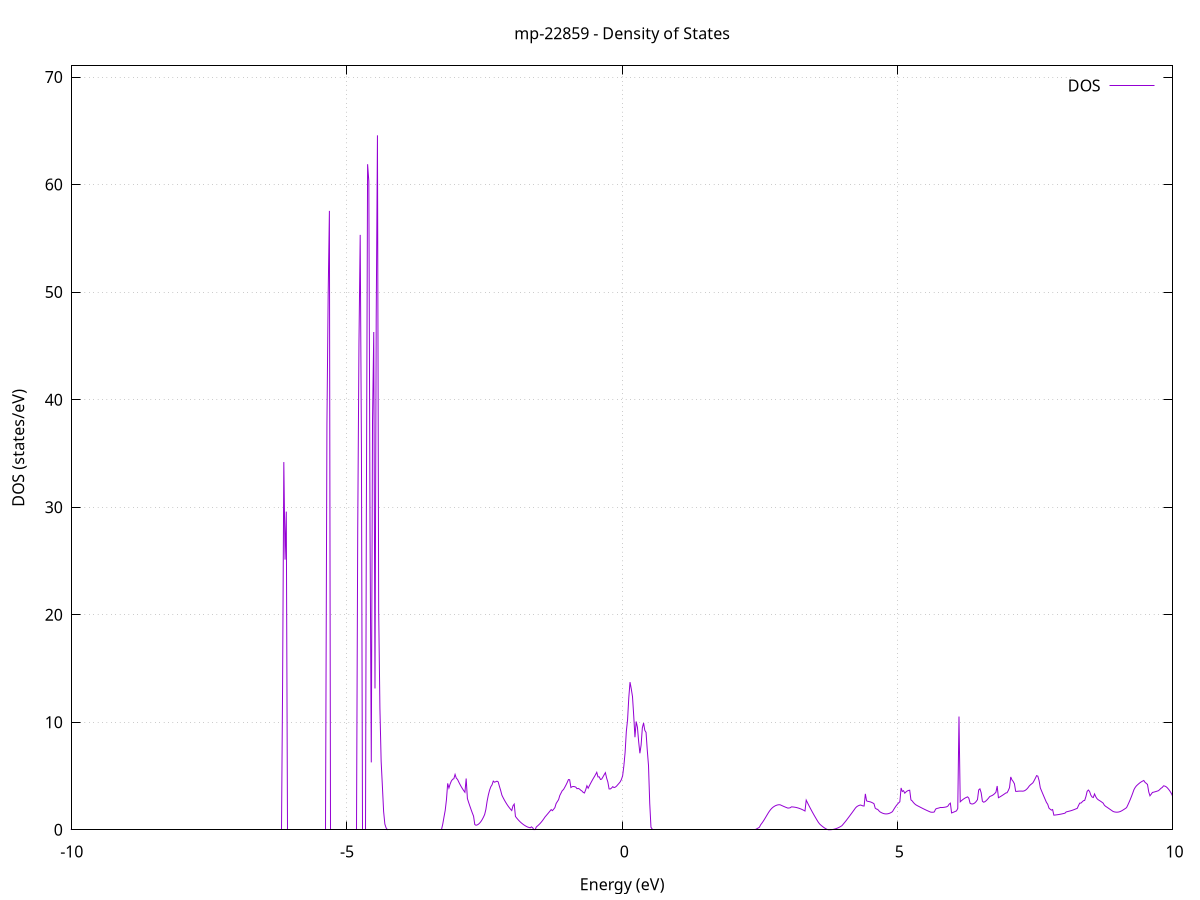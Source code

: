 set title 'mp-22859 - Density of States'
set xlabel 'Energy (eV)'
set ylabel 'DOS (states/eV)'
set grid
set xrange [-10:10]
set yrange [0:71.040]
set xzeroaxis lt -1
set terminal png size 800,600
set output 'mp-22859_dos_gnuplot.png'
plot '-' using 1:2 with lines title 'DOS'
-13.154600 0.000000
-13.132300 0.000000
-13.109900 0.000000
-13.087500 0.000000
-13.065100 0.000000
-13.042700 0.000000
-13.020300 0.000000
-12.997900 0.000000
-12.975500 0.000000
-12.953200 0.000000
-12.930800 0.000000
-12.908400 0.000000
-12.886000 0.000000
-12.863600 0.000000
-12.841200 0.000000
-12.818800 0.000000
-12.796500 0.000000
-12.774100 0.000000
-12.751700 0.000000
-12.729300 0.000000
-12.706900 0.000000
-12.684500 0.000000
-12.662100 0.000000
-12.639700 0.000000
-12.617400 0.000000
-12.595000 0.000000
-12.572600 0.000000
-12.550200 0.000000
-12.527800 0.000000
-12.505400 0.000000
-12.483000 0.000000
-12.460600 0.000000
-12.438300 0.000000
-12.415900 0.000000
-12.393500 0.000000
-12.371100 0.000000
-12.348700 0.000000
-12.326300 0.000000
-12.303900 0.000000
-12.281600 0.000000
-12.259200 0.000000
-12.236800 0.000000
-12.214400 0.000000
-12.192000 0.000000
-12.169600 0.000000
-12.147200 0.000000
-12.124800 0.000000
-12.102500 0.000000
-12.080100 0.000000
-12.057700 0.000000
-12.035300 0.000000
-12.012900 0.000000
-11.990500 0.000000
-11.968100 0.000000
-11.945700 0.000000
-11.923400 0.000000
-11.901000 0.000000
-11.878600 0.000000
-11.856200 0.000000
-11.833800 0.000000
-11.811400 0.000000
-11.789000 0.000000
-11.766700 0.000000
-11.744300 0.000000
-11.721900 0.000000
-11.699500 0.000000
-11.677100 0.000000
-11.654700 0.000000
-11.632300 0.000000
-11.609900 0.000000
-11.587600 0.000000
-11.565200 0.000000
-11.542800 0.000000
-11.520400 0.000000
-11.498000 0.000000
-11.475600 0.000000
-11.453200 0.000000
-11.430800 0.000000
-11.408500 0.000000
-11.386100 0.000000
-11.363700 0.000000
-11.341300 0.000000
-11.318900 0.000000
-11.296500 0.000000
-11.274100 0.000000
-11.251800 0.000000
-11.229400 0.000000
-11.207000 0.000000
-11.184600 0.000000
-11.162200 0.000000
-11.139800 0.000000
-11.117400 0.002200
-11.095000 0.318100
-11.072700 1.168600
-11.050300 2.647200
-11.027900 2.803800
-11.005500 3.531000
-10.983100 4.480600
-10.960700 5.732500
-10.938300 7.479200
-10.915900 12.553300
-10.893600 17.377700
-10.871200 22.791500
-10.848800 6.199500
-10.826400 2.169200
-10.804000 0.624500
-10.781600 0.000000
-10.759200 0.618000
-10.736900 1.544500
-10.714500 2.772900
-10.692100 3.683300
-10.669700 6.597300
-10.647300 12.483700
-10.624900 19.738100
-10.602500 14.951300
-10.580100 9.529300
-10.557800 6.151600
-10.535400 4.476800
-10.513000 3.189600
-10.490600 1.369900
-10.468200 0.114700
-10.445800 0.000000
-10.423400 0.000000
-10.401000 0.000000
-10.378700 0.000000
-10.356300 0.000000
-10.333900 0.000000
-10.311500 0.000000
-10.289100 0.000000
-10.266700 0.000000
-10.244300 0.000000
-10.222000 0.000000
-10.199600 0.000000
-10.177200 0.000000
-10.154800 0.000000
-10.132400 0.000000
-10.110000 0.000000
-10.087600 0.000000
-10.065200 0.000000
-10.042900 0.000000
-10.020500 0.000000
-9.998100 0.000000
-9.975700 0.000000
-9.953300 0.000000
-9.930900 0.000000
-9.908500 0.000000
-9.886100 0.000000
-9.863800 0.000000
-9.841400 0.000000
-9.819000 0.000000
-9.796600 0.000000
-9.774200 0.000000
-9.751800 0.000000
-9.729400 0.000000
-9.707100 0.000000
-9.684700 0.000000
-9.662300 0.000000
-9.639900 0.000000
-9.617500 0.000000
-9.595100 0.000000
-9.572700 0.000000
-9.550300 0.000000
-9.528000 0.000000
-9.505600 0.000000
-9.483200 0.000000
-9.460800 0.000000
-9.438400 0.000000
-9.416000 0.000000
-9.393600 0.000000
-9.371200 0.000000
-9.348900 0.000000
-9.326500 0.000000
-9.304100 0.000000
-9.281700 0.000000
-9.259300 0.000000
-9.236900 0.000000
-9.214500 0.000000
-9.192100 0.000000
-9.169800 0.000000
-9.147400 0.000000
-9.125000 0.000000
-9.102600 0.000000
-9.080200 0.000000
-9.057800 0.000000
-9.035400 0.000000
-9.013100 0.000000
-8.990700 0.000000
-8.968300 0.000000
-8.945900 0.000000
-8.923500 0.000000
-8.901100 0.000000
-8.878700 0.000000
-8.856300 0.000000
-8.834000 0.000000
-8.811600 0.000000
-8.789200 0.000000
-8.766800 0.000000
-8.744400 0.000000
-8.722000 0.000000
-8.699600 0.000000
-8.677200 0.000000
-8.654900 0.000000
-8.632500 0.000000
-8.610100 0.000000
-8.587700 0.000000
-8.565300 0.000000
-8.542900 0.000000
-8.520500 0.000000
-8.498200 0.000000
-8.475800 0.000000
-8.453400 0.000000
-8.431000 0.000000
-8.408600 0.000000
-8.386200 0.000000
-8.363800 0.000000
-8.341400 0.000000
-8.319100 0.000000
-8.296700 0.000000
-8.274300 0.000000
-8.251900 0.000000
-8.229500 0.000000
-8.207100 0.000000
-8.184700 0.000000
-8.162300 0.000000
-8.140000 0.000000
-8.117600 0.000000
-8.095200 0.000000
-8.072800 0.000000
-8.050400 0.000000
-8.028000 0.000000
-8.005600 0.000000
-7.983300 0.000000
-7.960900 0.000000
-7.938500 0.000000
-7.916100 0.000000
-7.893700 0.000000
-7.871300 0.000000
-7.848900 0.000000
-7.826500 0.000000
-7.804200 0.000000
-7.781800 0.000000
-7.759400 0.000000
-7.737000 0.000000
-7.714600 0.000000
-7.692200 0.000000
-7.669800 0.000000
-7.647400 0.000000
-7.625100 0.000000
-7.602700 0.000000
-7.580300 0.000000
-7.557900 0.000000
-7.535500 0.000000
-7.513100 0.000000
-7.490700 0.000000
-7.468400 0.000000
-7.446000 0.000000
-7.423600 0.000000
-7.401200 0.000000
-7.378800 0.000000
-7.356400 0.000000
-7.334000 0.000000
-7.311600 0.000000
-7.289300 0.000000
-7.266900 0.000000
-7.244500 0.000000
-7.222100 0.000000
-7.199700 0.000000
-7.177300 0.000000
-7.154900 0.000000
-7.132500 0.000000
-7.110200 0.000000
-7.087800 0.000000
-7.065400 0.000000
-7.043000 0.000000
-7.020600 0.000000
-6.998200 0.000000
-6.975800 0.000000
-6.953500 0.000000
-6.931100 0.000000
-6.908700 0.000000
-6.886300 0.000000
-6.863900 0.000000
-6.841500 0.000000
-6.819100 0.000000
-6.796700 0.000000
-6.774400 0.000000
-6.752000 0.000000
-6.729600 0.000000
-6.707200 0.000000
-6.684800 0.000000
-6.662400 0.000000
-6.640000 0.000000
-6.617600 0.000000
-6.595300 0.000000
-6.572900 0.000000
-6.550500 0.000000
-6.528100 0.000000
-6.505700 0.000000
-6.483300 0.000000
-6.460900 0.000000
-6.438600 0.000000
-6.416200 0.000000
-6.393800 0.000000
-6.371400 0.000000
-6.349000 0.000000
-6.326600 0.000000
-6.304200 0.000000
-6.281800 0.000000
-6.259500 0.000000
-6.237100 0.000000
-6.214700 0.000000
-6.192300 0.000000
-6.169900 13.273900
-6.147500 34.195600
-6.125100 25.123200
-6.102700 29.590800
-6.080400 0.000000
-6.058000 0.000000
-6.035600 0.000000
-6.013200 0.000000
-5.990800 0.000000
-5.968400 0.000000
-5.946000 0.000000
-5.923700 0.000000
-5.901300 0.000000
-5.878900 0.000000
-5.856500 0.000000
-5.834100 0.000000
-5.811700 0.000000
-5.789300 0.000000
-5.766900 0.000000
-5.744600 0.000000
-5.722200 0.000000
-5.699800 0.000000
-5.677400 0.000000
-5.655000 0.000000
-5.632600 0.000000
-5.610200 0.000000
-5.587800 0.000000
-5.565500 0.000000
-5.543100 0.000000
-5.520700 0.000000
-5.498300 0.000000
-5.475900 0.000000
-5.453500 0.000000
-5.431100 0.000000
-5.408800 0.000000
-5.386400 0.000000
-5.364000 37.719100
-5.341600 49.742700
-5.319200 57.556000
-5.296800 0.000000
-5.274400 0.000000
-5.252000 0.000000
-5.229700 0.000000
-5.207300 0.000000
-5.184900 0.000000
-5.162500 0.000000
-5.140100 0.000000
-5.117700 0.000000
-5.095300 0.000000
-5.072900 0.000000
-5.050600 0.000000
-5.028200 0.000000
-5.005800 0.000000
-4.983400 0.000000
-4.961000 0.000000
-4.938600 0.000000
-4.916200 0.000000
-4.893900 0.000000
-4.871500 0.000000
-4.849100 0.000000
-4.826700 0.000000
-4.804300 28.050700
-4.781900 45.281400
-4.759500 55.322400
-4.737100 35.377900
-4.714800 0.000000
-4.692400 0.000000
-4.670000 0.000000
-4.647600 29.365600
-4.625200 61.896600
-4.602800 60.314300
-4.580400 27.505800
-4.558000 6.267900
-4.535700 38.023500
-4.513300 46.291500
-4.490900 13.140100
-4.468500 47.545600
-4.446100 64.582100
-4.423700 20.358500
-4.401300 11.299100
-4.379000 6.365000
-4.356600 4.067600
-4.334200 1.703900
-4.311800 0.534800
-4.289400 0.182900
-4.267000 0.019500
-4.244600 0.000000
-4.222200 0.000000
-4.199900 0.000000
-4.177500 0.000000
-4.155100 0.000000
-4.132700 0.000000
-4.110300 0.000000
-4.087900 0.000000
-4.065500 0.000000
-4.043100 0.000000
-4.020800 0.000000
-3.998400 0.000000
-3.976000 0.000000
-3.953600 0.000000
-3.931200 0.000000
-3.908800 0.000000
-3.886400 0.000000
-3.864100 0.000000
-3.841700 0.000000
-3.819300 0.000000
-3.796900 0.000000
-3.774500 0.000000
-3.752100 0.000000
-3.729700 0.000000
-3.707300 0.000000
-3.685000 0.000000
-3.662600 0.000000
-3.640200 0.000000
-3.617800 0.000000
-3.595400 0.000000
-3.573000 0.000000
-3.550600 0.000000
-3.528200 0.000000
-3.505900 0.000000
-3.483500 0.000000
-3.461100 0.000000
-3.438700 0.000000
-3.416300 0.000000
-3.393900 0.000000
-3.371500 0.000000
-3.349100 0.000000
-3.326800 0.000000
-3.304400 0.000000
-3.282000 0.000000
-3.259600 0.527600
-3.237200 1.180600
-3.214800 1.808000
-3.192400 2.798500
-3.170100 4.313600
-3.147700 3.883300
-3.125300 4.261900
-3.102900 4.535600
-3.080500 4.693900
-3.058100 4.745500
-3.035700 5.150100
-3.013300 4.799500
-2.991000 4.683500
-2.968600 4.440800
-2.946200 4.215200
-2.923800 4.006800
-2.901400 3.815600
-2.879000 3.641600
-2.856600 3.484800
-2.834200 4.766600
-2.811900 2.908900
-2.789500 2.546200
-2.767100 2.206700
-2.744700 1.878600
-2.722300 1.562000
-2.699900 1.265000
-2.677500 0.486300
-2.655200 0.420000
-2.632800 0.452800
-2.610400 0.522200
-2.588000 0.628200
-2.565600 0.770700
-2.543200 0.949900
-2.520800 1.165500
-2.498400 1.417800
-2.476100 1.891600
-2.453700 2.654600
-2.431300 3.232300
-2.408900 3.681800
-2.386500 3.997900
-2.364100 4.180400
-2.341700 4.528000
-2.319300 4.424900
-2.297000 4.470600
-2.274600 4.519200
-2.252200 4.453500
-2.229800 4.037800
-2.207400 3.658500
-2.185000 3.220900
-2.162600 2.985000
-2.140300 2.769100
-2.117900 2.568200
-2.095500 2.382400
-2.073100 2.211600
-2.050700 2.055800
-2.028300 1.915000
-2.005900 1.789200
-1.983500 2.225900
-1.961200 2.388200
-1.938800 1.241800
-1.916400 1.093100
-1.894000 0.956300
-1.871600 0.831500
-1.849200 0.718600
-1.826800 0.617400
-1.804400 0.525700
-1.782100 0.443000
-1.759700 0.369300
-1.737300 0.304600
-1.714900 0.251200
-1.692500 0.216800
-1.670100 0.184800
-1.647700 0.270900
-1.625400 0.179800
-1.603000 0.013400
-1.580600 0.019900
-1.558200 0.267900
-1.535800 0.365600
-1.513400 0.470300
-1.491000 0.585400
-1.468600 0.715500
-1.446300 0.860800
-1.423900 1.021300
-1.401500 1.189200
-1.379100 1.323600
-1.356700 1.459300
-1.334300 1.596300
-1.311900 1.734700
-1.289500 1.877100
-1.267200 1.777400
-1.244800 1.911000
-1.222400 2.055200
-1.200000 2.436600
-1.177600 2.622600
-1.155200 2.798600
-1.132800 3.189700
-1.110500 3.413600
-1.088100 3.640400
-1.065700 3.739400
-1.043300 3.941500
-1.020900 4.157700
-0.998500 4.393400
-0.976100 4.667500
-0.953700 4.652700
-0.931400 3.927000
-0.909000 4.006800
-0.886600 4.023900
-0.864200 4.007500
-0.841800 3.963900
-0.819400 3.818300
-0.797000 3.846500
-0.774600 3.784200
-0.752300 3.681100
-0.729900 3.603200
-0.707500 3.476700
-0.685100 3.419500
-0.662700 3.715100
-0.640300 4.093700
-0.617900 3.864200
-0.595600 4.095400
-0.573200 4.318800
-0.550800 4.531900
-0.528400 4.734500
-0.506000 4.927800
-0.483600 5.128700
-0.461200 5.343800
-0.438800 4.914400
-0.416500 4.923500
-0.394100 4.678000
-0.371700 4.713100
-0.349300 4.910300
-0.326900 5.119000
-0.304500 5.311600
-0.282100 4.812000
-0.259700 4.441200
-0.237400 3.798500
-0.215000 3.797600
-0.192600 3.880200
-0.170200 4.010300
-0.147800 3.925500
-0.125400 3.964200
-0.103000 4.052500
-0.080700 4.184300
-0.058300 4.314900
-0.035900 4.454000
-0.013500 4.673400
0.008900 5.020700
0.031300 5.941300
0.053700 7.185900
0.076100 9.149100
0.098400 10.217900
0.120800 12.278700
0.143200 13.732800
0.165600 13.110000
0.188000 12.389600
0.210400 10.605500
0.232800 8.606900
0.255200 10.069400
0.277500 9.539700
0.299900 8.204700
0.322300 7.113700
0.344700 7.882000
0.367100 9.484600
0.389500 9.931100
0.411900 9.241600
0.434200 9.060800
0.456600 7.407600
0.479000 5.970000
0.501400 2.450500
0.523800 0.233600
0.546200 0.000000
0.568600 0.000000
0.591000 0.000000
0.613300 0.000000
0.635700 0.000000
0.658100 0.000000
0.680500 0.000000
0.702900 0.000000
0.725300 0.000000
0.747700 0.000000
0.770100 0.000000
0.792400 0.000000
0.814800 0.000000
0.837200 0.000000
0.859600 0.000000
0.882000 0.000000
0.904400 0.000000
0.926800 0.000000
0.949100 0.000000
0.971500 0.000000
0.993900 0.000000
1.016300 0.000000
1.038700 0.000000
1.061100 0.000000
1.083500 0.000000
1.105900 0.000000
1.128200 0.000000
1.150600 0.000000
1.173000 0.000000
1.195400 0.000000
1.217800 0.000000
1.240200 0.000000
1.262600 0.000000
1.285000 0.000000
1.307300 0.000000
1.329700 0.000000
1.352100 0.000000
1.374500 0.000000
1.396900 0.000000
1.419300 0.000000
1.441700 0.000000
1.464000 0.000000
1.486400 0.000000
1.508800 0.000000
1.531200 0.000000
1.553600 0.000000
1.576000 0.000000
1.598400 0.000000
1.620800 0.000000
1.643100 0.000000
1.665500 0.000000
1.687900 0.000000
1.710300 0.000000
1.732700 0.000000
1.755100 0.000000
1.777500 0.000000
1.799900 0.000000
1.822200 0.000000
1.844600 0.000000
1.867000 0.000000
1.889400 0.000000
1.911800 0.000000
1.934200 0.000000
1.956600 0.000000
1.978900 0.000000
2.001300 0.000000
2.023700 0.000000
2.046100 0.000000
2.068500 0.000000
2.090900 0.000000
2.113300 0.000000
2.135700 0.000000
2.158000 0.000000
2.180400 0.000000
2.202800 0.000000
2.225200 0.000000
2.247600 0.000000
2.270000 0.000000
2.292400 0.000000
2.314800 0.000000
2.337100 0.000000
2.359500 0.000000
2.381900 0.000000
2.404300 0.000000
2.426700 0.036300
2.449100 0.099300
2.471500 0.165600
2.493900 0.235300
2.516200 0.456800
2.538600 0.608800
2.561000 0.774000
2.583400 0.952400
2.605800 1.143700
2.628200 1.337400
2.650600 1.528900
2.672900 1.707700
2.695300 1.861800
2.717700 1.990000
2.740100 2.092300
2.762500 2.173100
2.784900 2.237400
2.807300 2.285100
2.829700 2.316300
2.852000 2.330900
2.874400 2.317300
2.896800 2.262900
2.919200 2.210500
2.941600 2.160000
2.964000 2.111500
2.986400 2.064900
3.008800 2.020300
3.031100 2.024800
3.053500 2.048100
3.075900 2.130400
3.098300 2.123600
3.120700 2.111100
3.143100 2.093000
3.165500 2.069200
3.187800 2.039800
3.210200 2.004800
3.232600 1.964200
3.255000 1.917900
3.277400 1.866000
3.299800 1.808400
3.322200 1.745300
3.344600 2.756000
3.366900 2.523200
3.389300 2.295800
3.411700 2.073700
3.434100 1.857000
3.456500 1.645600
3.478900 1.439600
3.501300 1.238900
3.523700 1.043500
3.546000 0.853500
3.568400 0.668800
3.590800 0.527400
3.613200 0.423000
3.635600 0.327000
3.658000 0.239300
3.680400 0.160000
3.702700 0.090100
3.725100 0.035800
3.747500 0.001400
3.769900 0.000200
3.792300 0.005300
3.814700 0.017800
3.837100 0.037600
3.859500 0.064600
3.881800 0.099000
3.904200 0.140700
3.926600 0.189700
3.949000 0.245900
3.971400 0.309500
3.993800 0.380300
4.016200 0.518300
4.038600 0.655900
4.060900 0.791700
4.083300 0.941900
4.105700 1.093400
4.128100 1.246300
4.150500 1.400400
4.172900 1.555900
4.195300 1.712600
4.217600 1.870700
4.240000 2.030100
4.262400 2.145600
4.284800 2.217800
4.307200 2.270100
4.329600 2.302400
4.352000 2.268300
4.374400 2.219400
4.396700 2.212100
4.419100 3.338300
4.441500 2.690500
4.463900 2.642300
4.486300 2.625300
4.508700 2.595200
4.531100 2.552000
4.553500 2.495700
4.575800 2.426300
4.598200 2.013200
4.620600 1.929100
4.643000 1.895700
4.665400 1.763100
4.687800 1.655900
4.710200 1.595900
4.732500 1.541300
4.754900 1.502500
4.777300 1.480000
4.799700 1.473800
4.822100 1.483800
4.844500 1.510100
4.866900 1.552700
4.889300 1.611500
4.911600 1.686600
4.934000 1.878800
4.956400 2.061900
4.978800 2.226200
5.001200 2.371900
5.023600 2.498800
5.046000 2.607200
5.068400 3.889000
5.090700 3.561800
5.113100 3.634100
5.135500 3.403900
5.157900 3.521100
5.180300 3.606000
5.202700 3.658600
5.225100 3.678900
5.247400 2.781000
5.269800 2.687800
5.292200 2.536700
5.314600 2.414300
5.337000 2.320400
5.359400 2.253600
5.381800 2.193900
5.404200 2.134400
5.426500 2.075300
5.448900 2.016500
5.471300 1.958500
5.493700 1.902000
5.516100 1.847500
5.538500 1.794000
5.560900 1.741500
5.583300 1.690000
5.605600 1.642300
5.628000 1.628600
5.650400 1.628900
5.672800 1.663700
5.695200 1.919200
5.717600 1.980700
5.740000 2.005000
5.762300 2.040300
5.784700 2.075600
5.807100 2.067200
5.829500 2.075400
5.851900 2.089800
5.874300 2.110500
5.896700 2.137400
5.919100 2.203100
5.941400 2.379900
5.963800 2.476200
5.986200 1.564200
6.008600 1.609600
6.031000 1.657300
6.053400 1.707100
6.075800 1.759100
6.098200 1.984500
6.120500 10.532300
6.142900 2.599400
6.165300 2.706300
6.187700 2.801100
6.210100 2.884000
6.232500 2.954900
6.254900 3.013800
6.277200 3.060700
6.299600 2.932700
6.322000 2.467600
6.344400 2.407000
6.366800 2.399200
6.389200 2.435100
6.411600 2.514700
6.434000 2.638100
6.456300 2.805300
6.478700 3.706100
6.501100 3.805200
6.523500 3.442800
6.545900 2.651400
6.568300 2.563800
6.590700 2.605600
6.613100 2.698800
6.635400 2.813300
6.657800 2.949200
6.680200 3.092500
6.702600 3.141400
6.725000 3.192900
6.747400 3.267700
6.769800 3.369000
6.792100 3.497200
6.814500 4.070300
6.836900 2.983100
6.859300 3.043300
6.881700 3.112600
6.904100 3.185000
6.926500 3.260500
6.948900 3.339100
6.971200 3.420700
6.993600 3.444700
7.016000 3.646600
7.038400 3.916400
7.060800 4.914100
7.083200 4.639300
7.105600 4.489000
7.128000 4.274100
7.150300 3.575400
7.172700 3.570300
7.195100 3.589000
7.217500 3.594900
7.239900 3.596500
7.262300 3.593900
7.284700 3.592800
7.307000 3.619300
7.329400 3.683700
7.351800 3.779300
7.374200 3.906300
7.396600 4.064700
7.419000 4.181300
7.441400 4.273400
7.463800 4.370400
7.486100 4.571300
7.508500 4.796100
7.530900 5.038100
7.553300 4.984300
7.575700 4.579100
7.598100 3.898800
7.620500 3.621300
7.642900 3.346900
7.665200 3.075700
7.687600 2.807800
7.710000 2.543000
7.732400 2.377000
7.754800 2.020200
7.777200 1.914100
7.799600 1.828100
7.821900 1.879500
7.844300 1.359600
7.866700 1.371300
7.889100 1.385200
7.911500 1.401300
7.933900 1.419500
7.956300 1.439900
7.978700 1.462500
8.001000 1.487300
8.023400 1.514200
8.045800 1.543400
8.068200 1.659300
8.090600 1.687700
8.113000 1.717000
8.135400 1.747100
8.157800 1.778000
8.180100 1.815900
8.202500 1.858200
8.224900 1.902600
8.247300 1.948400
8.269700 1.994300
8.292100 2.254500
8.314500 2.478500
8.336900 2.483100
8.359200 2.594200
8.381600 2.704900
8.404000 2.727200
8.426400 3.078500
8.448800 3.570100
8.471200 3.697200
8.493600 3.563100
8.515900 3.226800
8.538300 3.047700
8.560700 3.000000
8.583100 3.331600
8.605500 3.076600
8.627900 2.895100
8.650300 2.791500
8.672700 2.721500
8.695000 2.646600
8.717400 2.566500
8.739800 2.481200
8.762200 2.282600
8.784600 2.180700
8.807000 2.106800
8.829400 2.028000
8.851800 1.947700
8.874100 1.868800
8.896500 1.789100
8.918900 1.708400
8.941300 1.666100
8.963700 1.644400
8.986100 1.636300
9.008500 1.641900
9.030800 1.663500
9.053200 1.703300
9.075600 1.759900
9.098000 1.828200
9.120400 1.900600
9.142800 1.977300
9.165200 2.058100
9.187600 2.293300
9.209900 2.546500
9.232300 2.814000
9.254700 3.101000
9.277100 3.407000
9.299500 3.730100
9.321900 3.933600
9.344300 4.084300
9.366700 4.191400
9.389000 4.292100
9.411400 4.386100
9.433800 4.461200
9.456200 4.526000
9.478600 4.585100
9.501000 4.409600
9.523400 4.318400
9.545700 4.213800
9.568100 3.524600
9.590500 3.158900
9.612900 3.308500
9.635300 3.471100
9.657700 3.497800
9.680100 3.529000
9.702500 3.563400
9.724800 3.601000
9.747200 3.641600
9.769600 3.751900
9.792000 3.860300
9.814400 3.939700
9.836800 4.084600
9.859200 4.066400
9.881600 4.009800
9.903900 3.915100
9.926300 3.782100
9.948700 3.631700
9.971100 3.452200
9.993500 3.235900
10.015900 2.797800
10.038300 2.612100
10.060600 2.512100
10.083000 2.484000
10.105400 2.497900
10.127800 2.534600
10.150200 2.595600
10.172600 2.688600
10.195000 2.821000
10.217400 2.976000
10.239700 3.500200
10.262100 3.524300
10.284500 3.885200
10.306900 3.762100
10.329300 3.629100
10.351700 3.486300
10.374100 3.360900
10.396500 3.328700
10.418800 3.299600
10.441200 3.274800
10.463600 3.425900
10.486000 3.357200
10.508400 3.299900
10.530800 3.253800
10.553200 3.395500
10.575500 3.699800
10.597900 4.158700
10.620300 4.764500
10.642700 4.865400
10.665100 4.842100
10.687500 4.855700
10.709900 4.878800
10.732300 4.887800
10.754600 4.957800
10.777000 5.022500
10.799400 5.249700
10.821800 5.386200
10.844200 5.475600
10.866600 5.582000
10.889000 5.755800
10.911400 5.960200
10.933700 6.007300
10.956100 8.146300
10.978500 5.984000
11.000900 4.990900
11.023300 4.923400
11.045700 5.103600
11.068100 5.092000
11.090400 5.082200
11.112800 5.074600
11.135200 5.250100
11.157600 5.161300
11.180000 5.082700
11.202400 5.001900
11.224800 5.149000
11.247200 5.491600
11.269500 5.787900
11.291900 6.435000
11.314300 7.493800
11.336700 7.062100
11.359100 6.591900
11.381500 6.213400
11.403900 5.807700
11.426300 5.371600
11.448600 4.948400
11.471000 4.413000
11.493400 3.310100
11.515800 3.201900
11.538200 3.113800
11.560600 3.058400
11.583000 3.030300
11.605300 3.117500
11.627700 3.225800
11.650100 3.351100
11.672500 3.497800
11.694900 3.657100
11.717300 3.829100
11.739700 4.030400
11.762100 4.306100
11.784400 4.906600
11.806800 4.702100
11.829200 4.398100
11.851600 4.154600
11.874000 3.921400
11.896400 3.698500
11.918800 3.486000
11.941200 3.283700
11.963500 3.091800
11.985900 2.929200
12.008300 2.726000
12.030700 3.110500
12.053100 3.675000
12.075500 4.493300
12.097900 4.677500
12.120200 4.456800
12.142600 4.428600
12.165000 4.084600
12.187400 3.960300
12.209800 3.812300
12.232200 3.640800
12.254600 3.445800
12.277000 3.227200
12.299300 2.985100
12.321700 2.721400
12.344100 2.455200
12.366500 2.382100
12.388900 2.311700
12.411300 2.246800
12.433700 2.188000
12.456100 2.135200
12.478400 2.088000
12.500800 2.046500
12.523200 2.016500
12.545600 2.069700
12.568000 2.057000
12.590400 1.811800
12.612800 1.542200
12.635100 4.043800
12.657500 4.434500
12.679900 4.817600
12.702300 5.078100
12.724700 5.170700
12.747100 5.253500
12.769500 5.321400
12.791900 5.405200
12.814200 5.489700
12.836600 4.703900
12.859000 4.066600
12.881400 3.636100
12.903800 3.219100
12.926200 3.180000
12.948600 3.175800
12.971000 3.206600
12.993300 3.272600
13.015700 3.633700
13.038100 4.687600
13.060500 4.761800
13.082900 4.828000
13.105300 4.886200
13.127700 4.910700
13.150000 4.916400
13.172400 4.895200
13.194800 4.840400
13.217200 4.770800
13.239600 4.686600
13.262000 4.643400
13.284400 4.870700
13.306800 4.189600
13.329100 3.909900
13.351500 3.654800
13.373900 3.535500
13.396300 3.247100
13.418700 3.024900
13.441100 3.007200
13.463500 2.721100
13.485900 2.761200
13.508200 3.015200
13.530600 3.357400
13.553000 4.275600
13.575400 5.355200
13.597800 5.702700
13.620200 6.438700
13.642600 7.126800
13.664900 7.240800
13.687300 6.564300
13.709700 5.243300
13.732100 4.041500
13.754500 4.447600
13.776900 4.296300
13.799300 4.085200
13.821700 3.858400
13.844000 3.820600
13.866400 3.640800
13.888800 3.736800
13.911200 3.488600
13.933600 3.237400
13.956000 3.315700
13.978400 3.471400
14.000800 3.705400
14.023100 3.933300
14.045500 4.134800
14.067900 4.310000
14.090300 4.459800
14.112700 4.518700
14.135100 4.574500
14.157500 4.628100
14.179900 4.685300
14.202200 5.039100
14.224600 4.985900
14.247000 4.899400
14.269400 4.401400
14.291800 4.597500
14.314200 4.823700
14.336600 4.762900
14.358900 4.989500
14.381300 5.246400
14.403700 5.533500
14.426100 5.879000
14.448500 5.806900
14.470900 5.696300
14.493300 5.688900
14.515700 5.820800
14.538000 5.827700
14.560400 5.429600
14.582800 5.404300
14.605200 5.362500
14.627600 5.304100
14.650000 5.230100
14.672400 5.158700
14.694800 5.092300
14.717100 5.211000
14.739500 4.895400
14.761900 4.856100
14.784300 4.769200
14.806700 4.200400
14.829100 4.133200
14.851500 4.059000
14.873800 3.980600
14.896200 3.906400
14.918600 3.823900
14.941000 5.222600
14.963400 5.730300
14.985800 5.424600
15.008200 5.655800
15.030600 5.926600
15.052900 6.108000
15.075300 5.723900
15.097700 5.726200
15.120100 5.695700
15.142500 5.632300
15.164900 5.570900
15.187300 5.522200
15.209700 5.406000
15.232000 5.213400
15.254400 5.015800
15.276800 4.946500
15.299200 4.932100
15.321600 4.646300
15.344000 4.281900
15.366400 4.123400
15.388700 4.041500
15.411100 3.996200
15.433500 4.111100
15.455900 4.380000
15.478300 4.700400
15.500700 5.072100
15.523100 4.964300
15.545500 5.358900
15.567800 5.580600
15.590200 5.523000
15.612600 5.601200
15.635000 5.635200
15.657400 5.759700
15.679800 5.810200
15.702200 5.579400
15.724600 5.057900
15.746900 4.786100
15.769300 4.421900
15.791700 4.360200
15.814100 4.392100
15.836500 4.786800
15.858900 5.179800
15.881300 5.609800
15.903600 5.967200
15.926000 6.267800
15.948400 6.617500
15.970800 7.035200
15.993200 6.303300
16.015600 6.304700
16.038000 5.908000
16.060400 5.650600
16.082700 5.517900
16.105100 4.881300
16.127500 4.455500
16.149900 4.087200
16.172300 3.774400
16.194700 3.256500
16.217100 3.086600
16.239500 2.960800
16.261800 2.879000
16.284200 2.866500
16.306600 2.902600
16.329000 2.981800
16.351400 3.235400
16.373800 3.296400
16.396200 3.553100
16.418500 3.809500
16.440900 4.065600
16.463300 4.322500
16.485700 4.577800
16.508100 4.819500
16.530500 5.037400
16.552900 5.054600
16.575300 4.946000
16.597600 4.856000
16.620000 4.805100
16.642400 4.800600
16.664800 4.841900
16.687200 4.702800
16.709600 4.859900
16.732000 4.879600
16.754400 4.938100
16.776700 5.042800
16.799100 4.703300
16.821500 4.955100
16.843900 5.369200
16.866300 5.453500
16.888700 4.967000
16.911100 4.417900
16.933400 4.118900
16.955800 4.296600
16.978200 4.590100
17.000600 4.906300
17.023000 5.454800
17.045400 6.139900
17.067800 11.513800
17.090200 11.908300
17.112500 6.107800
17.134900 5.747700
17.157300 5.352800
17.179700 4.931500
17.202100 4.539600
17.224500 4.408800
17.246900 4.943400
17.269300 4.808400
17.291600 4.591900
17.314000 4.486900
17.336400 4.551800
17.358800 4.661300
17.381200 4.819100
17.403600 5.026300
17.426000 5.277300
17.448300 5.808500
17.470700 4.926000
17.493100 5.014400
17.515500 5.196400
17.537900 5.399400
17.560300 5.624400
17.582700 5.859200
17.605100 6.093300
17.627400 5.470500
17.649800 5.417400
17.672200 5.791300
17.694600 5.892700
17.717000 5.982700
17.739400 6.060300
17.761800 6.121400
17.784200 6.165600
17.806500 6.121500
17.828900 6.058100
17.851300 5.436600
17.873700 5.414100
17.896100 5.485500
17.918500 5.770200
17.940900 5.641900
17.963200 5.533100
17.985600 4.843400
18.008000 4.564500
18.030400 4.411400
18.052800 4.284400
18.075200 4.168900
18.097600 4.058700
18.120000 3.949000
18.142300 3.848100
18.164700 3.878700
18.187100 3.919400
18.209500 4.003100
18.231900 4.128900
18.254300 4.285000
18.276700 4.462100
18.299100 4.649800
18.321400 4.848000
18.343800 4.488400
18.366200 4.533800
18.388600 4.652600
18.411000 5.108100
18.433400 5.293600
18.455800 5.504500
18.478100 6.107600
18.500500 5.436900
18.522900 5.180200
18.545300 5.113900
18.567700 5.190000
18.590100 5.282600
18.612500 5.259900
18.634900 5.130300
18.657200 5.164300
18.679600 5.206900
18.702000 5.260500
18.724400 5.310700
18.746800 5.230300
18.769200 5.116300
18.791600 4.972500
18.814000 4.892400
18.836300 4.945500
18.858700 5.300100
18.881100 5.599300
18.903500 5.851400
18.925900 5.785000
18.948300 5.613800
18.970700 5.420500
18.993000 5.191200
19.015400 4.928100
19.037800 4.261300
19.060200 4.020900
19.082600 4.052100
19.105000 4.620000
19.127400 5.062500
19.149800 5.568400
19.172100 6.075300
19.194500 6.405200
19.216900 6.557500
19.239300 6.972300
19.261700 6.931300
19.284100 6.917200
19.306500 6.898000
19.328900 6.816800
19.351200 6.334100
19.373600 5.976600
19.396000 5.659700
19.418400 5.470700
19.440800 5.033800
19.463200 4.910800
19.485600 4.618600
19.507900 4.370500
19.530300 4.165000
19.552700 4.002200
19.575100 3.882000
19.597500 3.814000
19.619900 3.822500
19.642300 7.373400
19.664700 7.134900
19.687000 6.020500
19.709400 5.772500
19.731800 5.603200
19.754200 5.468800
19.776600 5.392100
19.799000 5.323300
19.821400 5.301300
19.843800 6.026300
19.866100 9.435700
19.888500 13.475400
19.910900 9.616200
19.933300 8.845100
19.955700 7.816000
19.978100 6.662400
20.000500 6.119200
20.022900 5.944100
20.045200 5.906400
20.067600 5.953400
20.090000 6.084800
20.112400 6.152100
20.134800 6.374500
20.157200 5.941700
20.179600 5.539300
20.201900 5.183500
20.224300 5.175500
20.246700 4.787800
20.269100 4.759500
20.291500 4.769100
20.313900 4.816400
20.336300 4.901500
20.358700 5.056800
20.381000 5.240200
20.403400 5.418300
20.425800 5.834400
20.448200 5.826800
20.470600 5.798900
20.493000 5.684300
20.515400 5.349000
20.537800 4.818000
20.560100 4.484400
20.582500 4.223400
20.604900 4.314500
20.627300 4.273900
20.649700 4.212100
20.672100 4.153400
20.694500 4.177400
20.716800 4.231600
20.739200 4.627500
20.761600 5.090600
20.784000 5.086900
20.806400 5.222100
20.828800 5.318200
20.851200 5.375200
20.873600 5.441200
20.895900 5.635100
20.918300 5.757200
20.940700 5.915400
20.963100 4.200000
20.985500 5.390300
21.007900 4.753900
21.030300 4.864600
21.052700 5.065500
21.075000 5.353700
21.097400 5.729200
21.119800 6.207500
21.142200 6.624500
21.164600 6.991500
21.187000 6.986400
21.209400 6.827000
21.231700 6.962700
21.254100 7.098900
21.276500 7.242500
21.298900 7.155900
21.321300 7.231900
21.343700 7.390400
21.366100 8.014400
21.388500 8.028500
21.410800 7.830200
21.433200 7.674900
21.455600 7.630700
21.478000 7.662300
21.500400 7.589200
21.522800 7.464800
21.545200 7.048400
21.567600 6.511200
21.589900 6.428400
21.612300 5.930900
21.634700 6.068800
21.657100 6.127300
21.679500 6.106300
21.701900 6.005700
21.724300 5.600600
21.746600 5.871800
21.769000 7.549400
21.791400 7.295800
21.813800 6.816500
21.836200 6.135500
21.858600 5.355800
21.881000 5.021400
21.903400 4.637400
21.925700 4.343800
21.948100 3.565900
21.970500 3.575300
21.992900 3.591300
22.015300 3.610200
22.037700 3.631700
22.060100 3.659000
22.082500 3.728100
22.104800 3.912200
22.127200 3.859900
22.149600 3.845400
22.172000 3.876600
22.194400 4.020800
22.216800 4.125700
22.239200 4.104800
22.261500 5.010600
22.283900 5.446500
22.306300 5.835200
22.328700 6.176400
22.351100 6.734400
22.373500 6.838100
22.395900 5.910400
22.418300 5.444900
22.440600 5.002700
22.463000 4.880900
22.485400 5.085900
22.507800 5.324800
22.530200 5.718300
22.552600 6.167200
22.575000 6.889600
22.597400 7.608900
22.619700 8.102700
22.642100 8.061200
22.664500 7.661200
22.686900 7.065900
22.709300 7.306700
22.731700 7.011400
22.754100 6.307300
22.776400 6.048700
22.798800 5.813300
22.821200 5.731200
22.843600 5.658800
22.866000 5.630400
22.888400 5.669000
22.910800 5.922700
22.933200 5.841600
22.955500 5.893700
22.977900 5.903300
23.000300 5.899000
23.022700 5.767700
23.045100 5.677000
23.067500 6.127300
23.089900 6.512600
23.112300 6.263600
23.134600 7.074300
23.157000 7.640900
23.179400 8.190700
23.201800 7.965100
23.224200 7.681000
23.246600 7.219800
23.269000 6.921700
23.291300 6.764800
23.313700 5.713700
23.336100 5.473100
23.358500 5.834000
23.380900 6.163400
23.403300 5.933300
23.425700 6.198400
23.448100 6.538100
23.470400 6.709100
23.492800 6.899700
23.515200 7.123500
23.537600 7.381900
23.560000 7.662600
23.582400 8.060600
23.604800 8.198000
23.627200 6.907800
23.649500 7.233800
23.671900 7.953600
23.694300 8.797700
23.716700 9.232700
23.739100 7.690400
23.761500 7.180600
23.783900 7.294000
23.806200 7.475900
23.828600 7.035000
23.851000 7.457100
23.873400 6.921400
23.895800 7.081100
23.918200 7.191900
23.940600 7.344100
23.963000 7.345900
23.985300 7.296800
24.007700 7.102000
24.030100 7.989600
24.052500 6.691300
24.074900 6.108300
24.097300 5.810900
24.119700 5.557500
24.142100 5.992300
24.164400 5.085400
24.186800 4.468800
24.209200 4.203700
24.231600 4.759200
24.254000 8.033100
24.276400 7.215600
24.298800 7.508200
24.321100 7.808300
24.343500 8.162700
24.365900 10.185100
24.388300 8.724100
24.410700 5.358400
24.433100 5.226900
24.455500 5.323600
24.477900 5.645300
24.500200 6.001400
24.522600 7.199400
24.545000 7.892500
24.567400 8.120900
24.589800 7.026200
24.612200 6.533600
24.634600 6.337000
24.657000 6.143200
24.679300 6.138200
24.701700 6.181700
24.724100 6.254500
24.746500 6.507200
24.768900 6.882600
24.791300 7.002300
24.813700 7.257800
24.836000 8.711400
24.858400 11.950200
24.880800 7.128500
24.903200 5.310800
24.925600 5.497300
24.948000 5.401200
24.970400 5.499900
24.992800 5.579200
25.015100 5.539800
25.037500 5.343900
25.059900 5.039400
25.082300 4.987300
25.104700 4.926300
25.127100 4.854500
25.149500 4.766000
25.171900 4.672200
25.194200 4.615500
25.216600 4.542500
25.239000 4.473400
25.261400 4.225500
25.283800 4.160700
25.306200 4.057300
25.328600 3.914400
25.350900 3.794500
25.373300 3.709300
25.395700 3.582300
25.418100 2.874100
25.440500 2.888100
25.462900 3.352200
25.485300 3.553000
25.507700 3.791400
25.530000 4.100000
25.552400 4.101400
25.574800 4.253200
25.597200 4.238900
25.619600 4.214600
25.642000 4.153000
25.664400 4.189500
25.686800 4.143800
25.709100 4.098100
25.731500 4.049900
25.753900 3.967400
25.776300 3.952200
25.798700 3.986600
25.821100 4.117400
25.843500 4.271400
25.865900 4.448900
25.888200 4.649700
25.910600 4.957800
25.933000 5.202800
25.955400 5.401100
25.977800 5.548300
26.000200 5.615800
26.022600 5.742600
26.044900 5.747800
26.067300 5.716100
26.089700 5.523500
26.112100 5.428100
26.134500 5.310500
26.156900 5.210500
26.179300 4.962800
26.201700 5.898300
26.224000 6.207800
26.246400 6.399700
26.268800 6.559100
26.291200 6.444200
26.313600 6.431900
26.336000 6.293100
26.358400 6.165600
26.380800 6.080000
26.403100 6.036100
26.425500 5.943400
26.447900 5.861300
26.470300 5.781900
26.492700 5.900400
26.515100 5.812300
26.537500 6.470500
26.559800 6.189900
26.582200 6.000700
26.604600 5.928000
26.627000 5.807500
26.649400 5.767700
26.671800 5.745400
26.694200 5.765800
26.716600 5.968900
26.738900 5.889800
26.761300 5.757200
26.783700 5.656600
26.806100 5.593200
26.828500 5.575000
26.850900 5.579500
26.873300 5.578300
26.895700 5.361300
26.918000 5.327700
26.940400 5.355900
26.962800 5.320600
26.985200 5.206300
27.007600 5.444900
27.030000 6.276200
27.052400 7.040000
27.074700 6.785300
27.097100 7.978600
27.119500 8.354800
27.141900 7.917800
27.164300 7.504300
27.186700 7.169900
27.209100 6.994400
27.231500 6.335100
27.253800 6.136900
27.276200 6.031800
27.298600 6.005700
27.321000 6.164700
27.343400 6.568800
27.365800 6.877300
27.388200 7.034400
27.410600 6.915000
27.432900 7.288000
27.455300 7.618300
27.477700 7.749900
27.500100 11.981800
27.522500 9.135100
27.544900 9.216800
27.567300 9.223400
27.589600 9.068800
27.612000 9.232800
27.634400 9.337000
27.656800 9.253900
27.679200 9.437000
27.701600 9.560600
27.724000 8.877500
27.746400 8.402600
27.768700 7.542900
27.791100 7.006000
27.813500 6.915300
27.835900 6.934300
27.858300 7.075900
27.880700 7.326600
27.903100 7.688100
27.925500 8.147600
27.947800 9.629400
27.970200 10.769500
27.992600 8.869900
28.015000 7.727700
28.037400 6.544000
28.059800 6.792900
28.082200 7.107600
28.104500 7.444200
28.126900 7.965600
28.149300 8.465500
28.171700 8.544700
28.194100 8.962600
28.216500 9.542100
28.238900 9.267500
28.261300 8.460900
28.283600 7.039100
28.306000 6.518500
28.328400 6.239200
28.350800 6.517000
28.373200 6.768700
28.395600 6.376000
28.418000 6.041500
28.440400 5.889800
28.462700 5.869500
28.485100 5.853900
28.507500 5.820200
28.529900 5.768100
28.552300 5.170400
28.574700 4.207700
28.597100 4.594400
28.619400 4.990600
28.641800 5.519000
28.664200 6.326200
28.686600 5.943700
28.709000 5.714400
28.731400 5.507000
28.753800 5.321600
28.776200 5.190400
28.798500 5.191700
28.820900 5.086600
28.843300 5.735600
28.865700 5.203600
28.888100 4.511300
28.910500 4.421800
28.932900 4.346500
28.955300 4.271100
28.977600 4.196000
29.000000 4.121500
29.022400 4.047400
29.044800 3.498500
29.067200 3.741500
29.089600 3.981900
29.112000 4.261500
29.134300 3.853600
29.156700 3.506800
29.179100 3.225200
29.201500 3.002000
29.223900 2.781000
29.246300 2.562800
29.268700 2.360600
29.291100 2.176600
29.313400 2.010600
29.335800 1.855700
29.358200 1.706200
29.380600 1.562300
29.403000 1.423900
29.425400 1.203900
29.447800 0.544400
29.470200 0.204500
29.492500 0.087500
29.514900 0.045300
29.537300 0.020700
29.559700 0.005600
29.582100 0.000000
29.604500 0.000000
29.626900 0.000000
29.649200 0.000000
29.671600 0.000000
29.694000 0.000000
29.716400 0.000000
29.738800 0.000000
29.761200 0.000000
29.783600 0.000000
29.806000 0.000000
29.828300 0.000000
29.850700 0.000000
29.873100 0.000000
29.895500 0.000000
29.917900 0.000000
29.940300 0.000000
29.962700 0.000000
29.985100 0.000000
30.007400 0.000000
30.029800 0.000000
30.052200 0.000000
30.074600 0.000000
30.097000 0.000000
30.119400 0.000000
30.141800 0.000000
30.164100 0.000000
30.186500 0.000000
30.208900 0.000000
30.231300 0.000000
30.253700 0.000000
30.276100 0.000000
30.298500 0.000000
30.320900 0.000000
30.343200 0.000000
30.365600 0.000000
30.388000 0.000000
30.410400 0.000000
30.432800 0.000000
30.455200 0.000000
30.477600 0.000000
30.500000 0.000000
30.522300 0.000000
30.544700 0.000000
30.567100 0.000000
30.589500 0.000000
30.611900 0.000000
30.634300 0.000000
30.656700 0.000000
30.679000 0.000000
30.701400 0.000000
30.723800 0.000000
30.746200 0.000000
30.768600 0.000000
30.791000 0.000000
30.813400 0.000000
30.835800 0.000000
30.858100 0.000000
30.880500 0.000000
30.902900 0.000000
30.925300 0.000000
30.947700 0.000000
30.970100 0.000000
30.992500 0.000000
31.014900 0.000000
31.037200 0.000000
31.059600 0.000000
31.082000 0.000000
31.104400 0.000000
31.126800 0.000000
31.149200 0.000000
31.171600 0.000000
31.193900 0.000000
31.216300 0.000000
31.238700 0.000000
31.261100 0.000000
31.283500 0.000000
31.305900 0.000000
31.328300 0.000000
31.350700 0.000000
31.373000 0.000000
31.395400 0.000000
31.417800 0.000000
31.440200 0.000000
31.462600 0.000000
31.485000 0.000000
31.507400 0.000000
31.529800 0.000000
31.552100 0.000000
31.574500 0.000000
31.596900 0.000000
31.619300 0.000000
e
